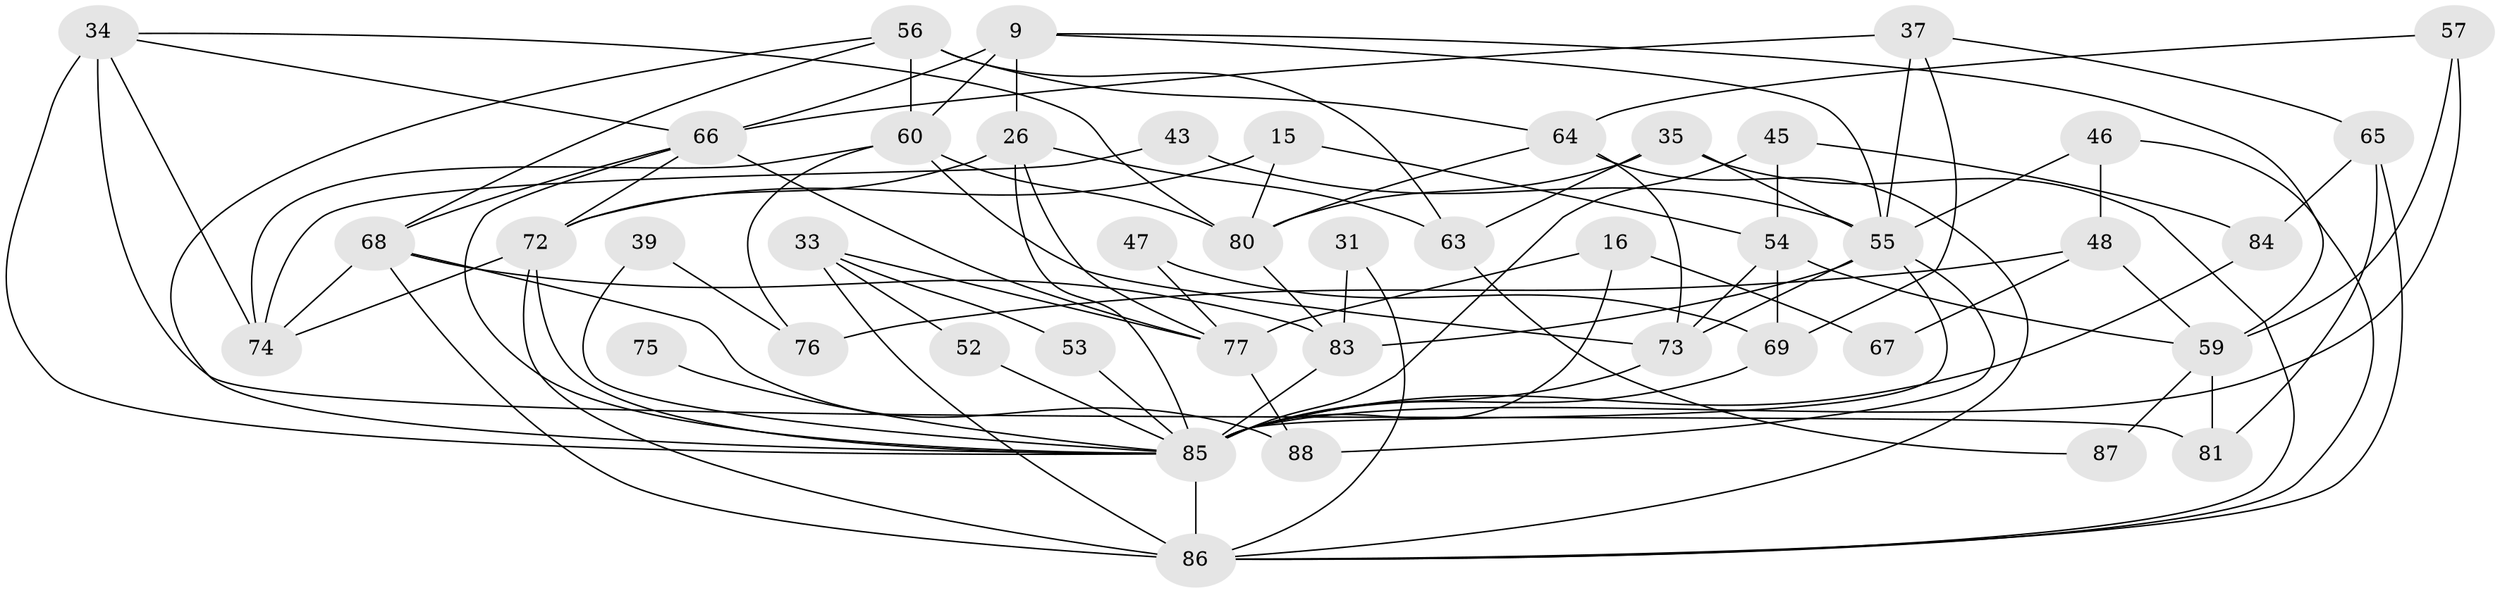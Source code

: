 // original degree distribution, {5: 0.23863636363636365, 2: 0.17045454545454544, 6: 0.045454545454545456, 3: 0.22727272727272727, 4: 0.25, 8: 0.03409090909090909, 7: 0.03409090909090909}
// Generated by graph-tools (version 1.1) at 2025/50/03/09/25 04:50:22]
// undirected, 44 vertices, 98 edges
graph export_dot {
graph [start="1"]
  node [color=gray90,style=filled];
  9;
  15 [super="+4"];
  16;
  26 [super="+25"];
  31;
  33 [super="+17"];
  34 [super="+32"];
  35 [super="+30"];
  37;
  39;
  43;
  45 [super="+40"];
  46;
  47;
  48;
  52;
  53;
  54 [super="+18"];
  55 [super="+36+19"];
  56 [super="+11"];
  57;
  59 [super="+49"];
  60 [super="+13"];
  63;
  64;
  65;
  66 [super="+6"];
  67;
  68 [super="+5+28+62+42"];
  69;
  72 [super="+1"];
  73 [super="+41"];
  74 [super="+2"];
  75;
  76;
  77;
  80 [super="+50"];
  81;
  83 [super="+23"];
  84 [super="+58"];
  85 [super="+51+78+71"];
  86 [super="+82+44"];
  87;
  88 [super="+79"];
  9 -- 66;
  9 -- 59;
  9 -- 60;
  9 -- 26;
  9 -- 55;
  15 -- 72;
  15 -- 80;
  15 -- 54;
  16 -- 77;
  16 -- 67;
  16 -- 85;
  26 -- 72;
  26 -- 77;
  26 -- 63;
  26 -- 85;
  31 -- 83;
  31 -- 86;
  33 -- 77 [weight=2];
  33 -- 52;
  33 -- 53;
  33 -- 86;
  34 -- 66;
  34 -- 80;
  34 -- 81;
  34 -- 74;
  34 -- 85 [weight=2];
  35 -- 86 [weight=2];
  35 -- 80 [weight=2];
  35 -- 63;
  35 -- 55;
  37 -- 65;
  37 -- 66 [weight=2];
  37 -- 69;
  37 -- 55;
  39 -- 76;
  39 -- 85;
  43 -- 74;
  43 -- 55;
  45 -- 84 [weight=2];
  45 -- 54;
  45 -- 85 [weight=2];
  46 -- 48;
  46 -- 86;
  46 -- 55 [weight=3];
  47 -- 69;
  47 -- 77;
  48 -- 76;
  48 -- 59;
  48 -- 67;
  52 -- 85;
  53 -- 85;
  54 -- 69 [weight=2];
  54 -- 59;
  54 -- 73;
  55 -- 83;
  55 -- 88;
  55 -- 85 [weight=3];
  55 -- 73 [weight=3];
  56 -- 63;
  56 -- 64;
  56 -- 60;
  56 -- 68;
  56 -- 85;
  57 -- 59;
  57 -- 64;
  57 -- 85;
  59 -- 81;
  59 -- 87;
  60 -- 80;
  60 -- 76 [weight=2];
  60 -- 74;
  60 -- 73 [weight=2];
  63 -- 87;
  64 -- 80;
  64 -- 86;
  64 -- 73;
  65 -- 84 [weight=2];
  65 -- 81;
  65 -- 86;
  66 -- 77;
  66 -- 72;
  66 -- 68;
  66 -- 85;
  68 -- 83;
  68 -- 88 [weight=3];
  68 -- 74 [weight=2];
  68 -- 86 [weight=5];
  69 -- 85 [weight=2];
  72 -- 74 [weight=2];
  72 -- 86;
  72 -- 85;
  73 -- 85 [weight=4];
  75 -- 85 [weight=2];
  77 -- 88;
  80 -- 83;
  83 -- 85;
  84 -- 85;
  85 -- 86 [weight=3];
}
